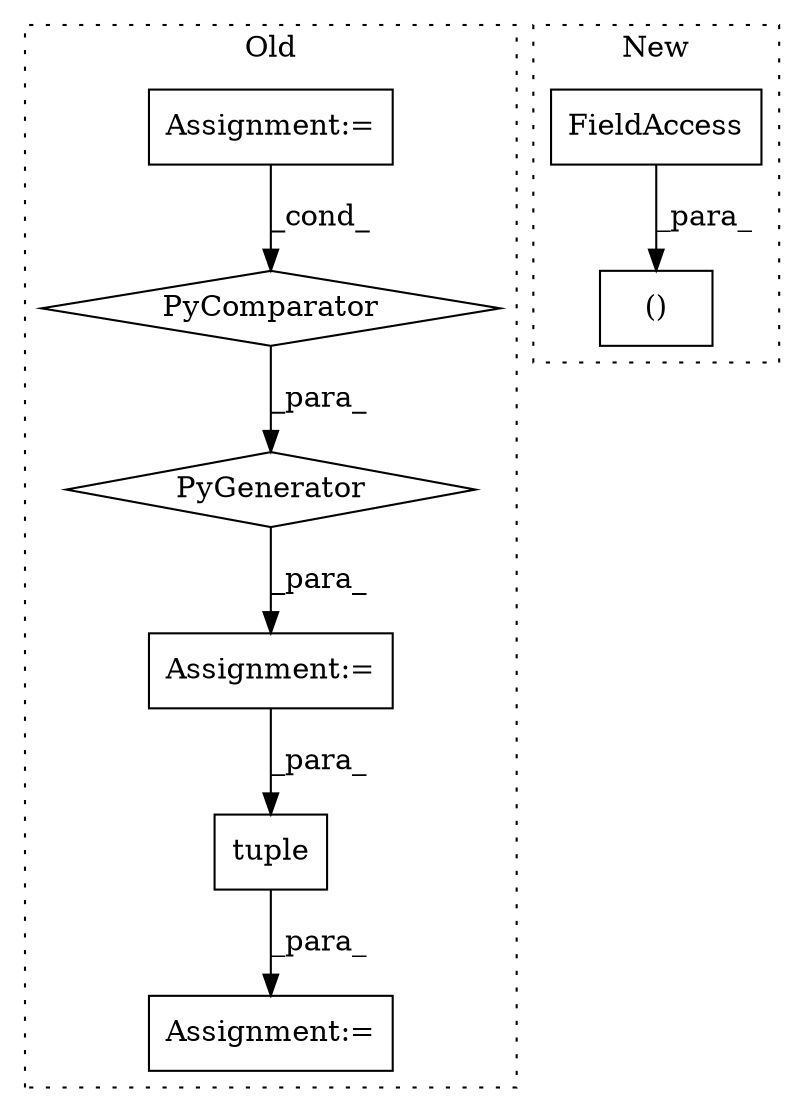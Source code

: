 digraph G {
subgraph cluster0 {
1 [label="tuple" a="32" s="3221,3401" l="15,-3" shape="box"];
3 [label="Assignment:=" a="7" s="3146" l="41" shape="box"];
4 [label="Assignment:=" a="7" s="3496" l="1" shape="box"];
5 [label="PyComparator" a="113" s="3146" l="41" shape="diamond"];
6 [label="PyGenerator" a="107" s="3024" l="169" shape="diamond"];
8 [label="Assignment:=" a="7" s="3005" l="1" shape="box"];
label = "Old";
style="dotted";
}
subgraph cluster1 {
2 [label="()" a="106" s="2965" l="78" shape="box"];
7 [label="FieldAccess" a="22" s="2965" l="23" shape="box"];
label = "New";
style="dotted";
}
1 -> 4 [label="_para_"];
3 -> 5 [label="_cond_"];
5 -> 6 [label="_para_"];
6 -> 8 [label="_para_"];
7 -> 2 [label="_para_"];
8 -> 1 [label="_para_"];
}